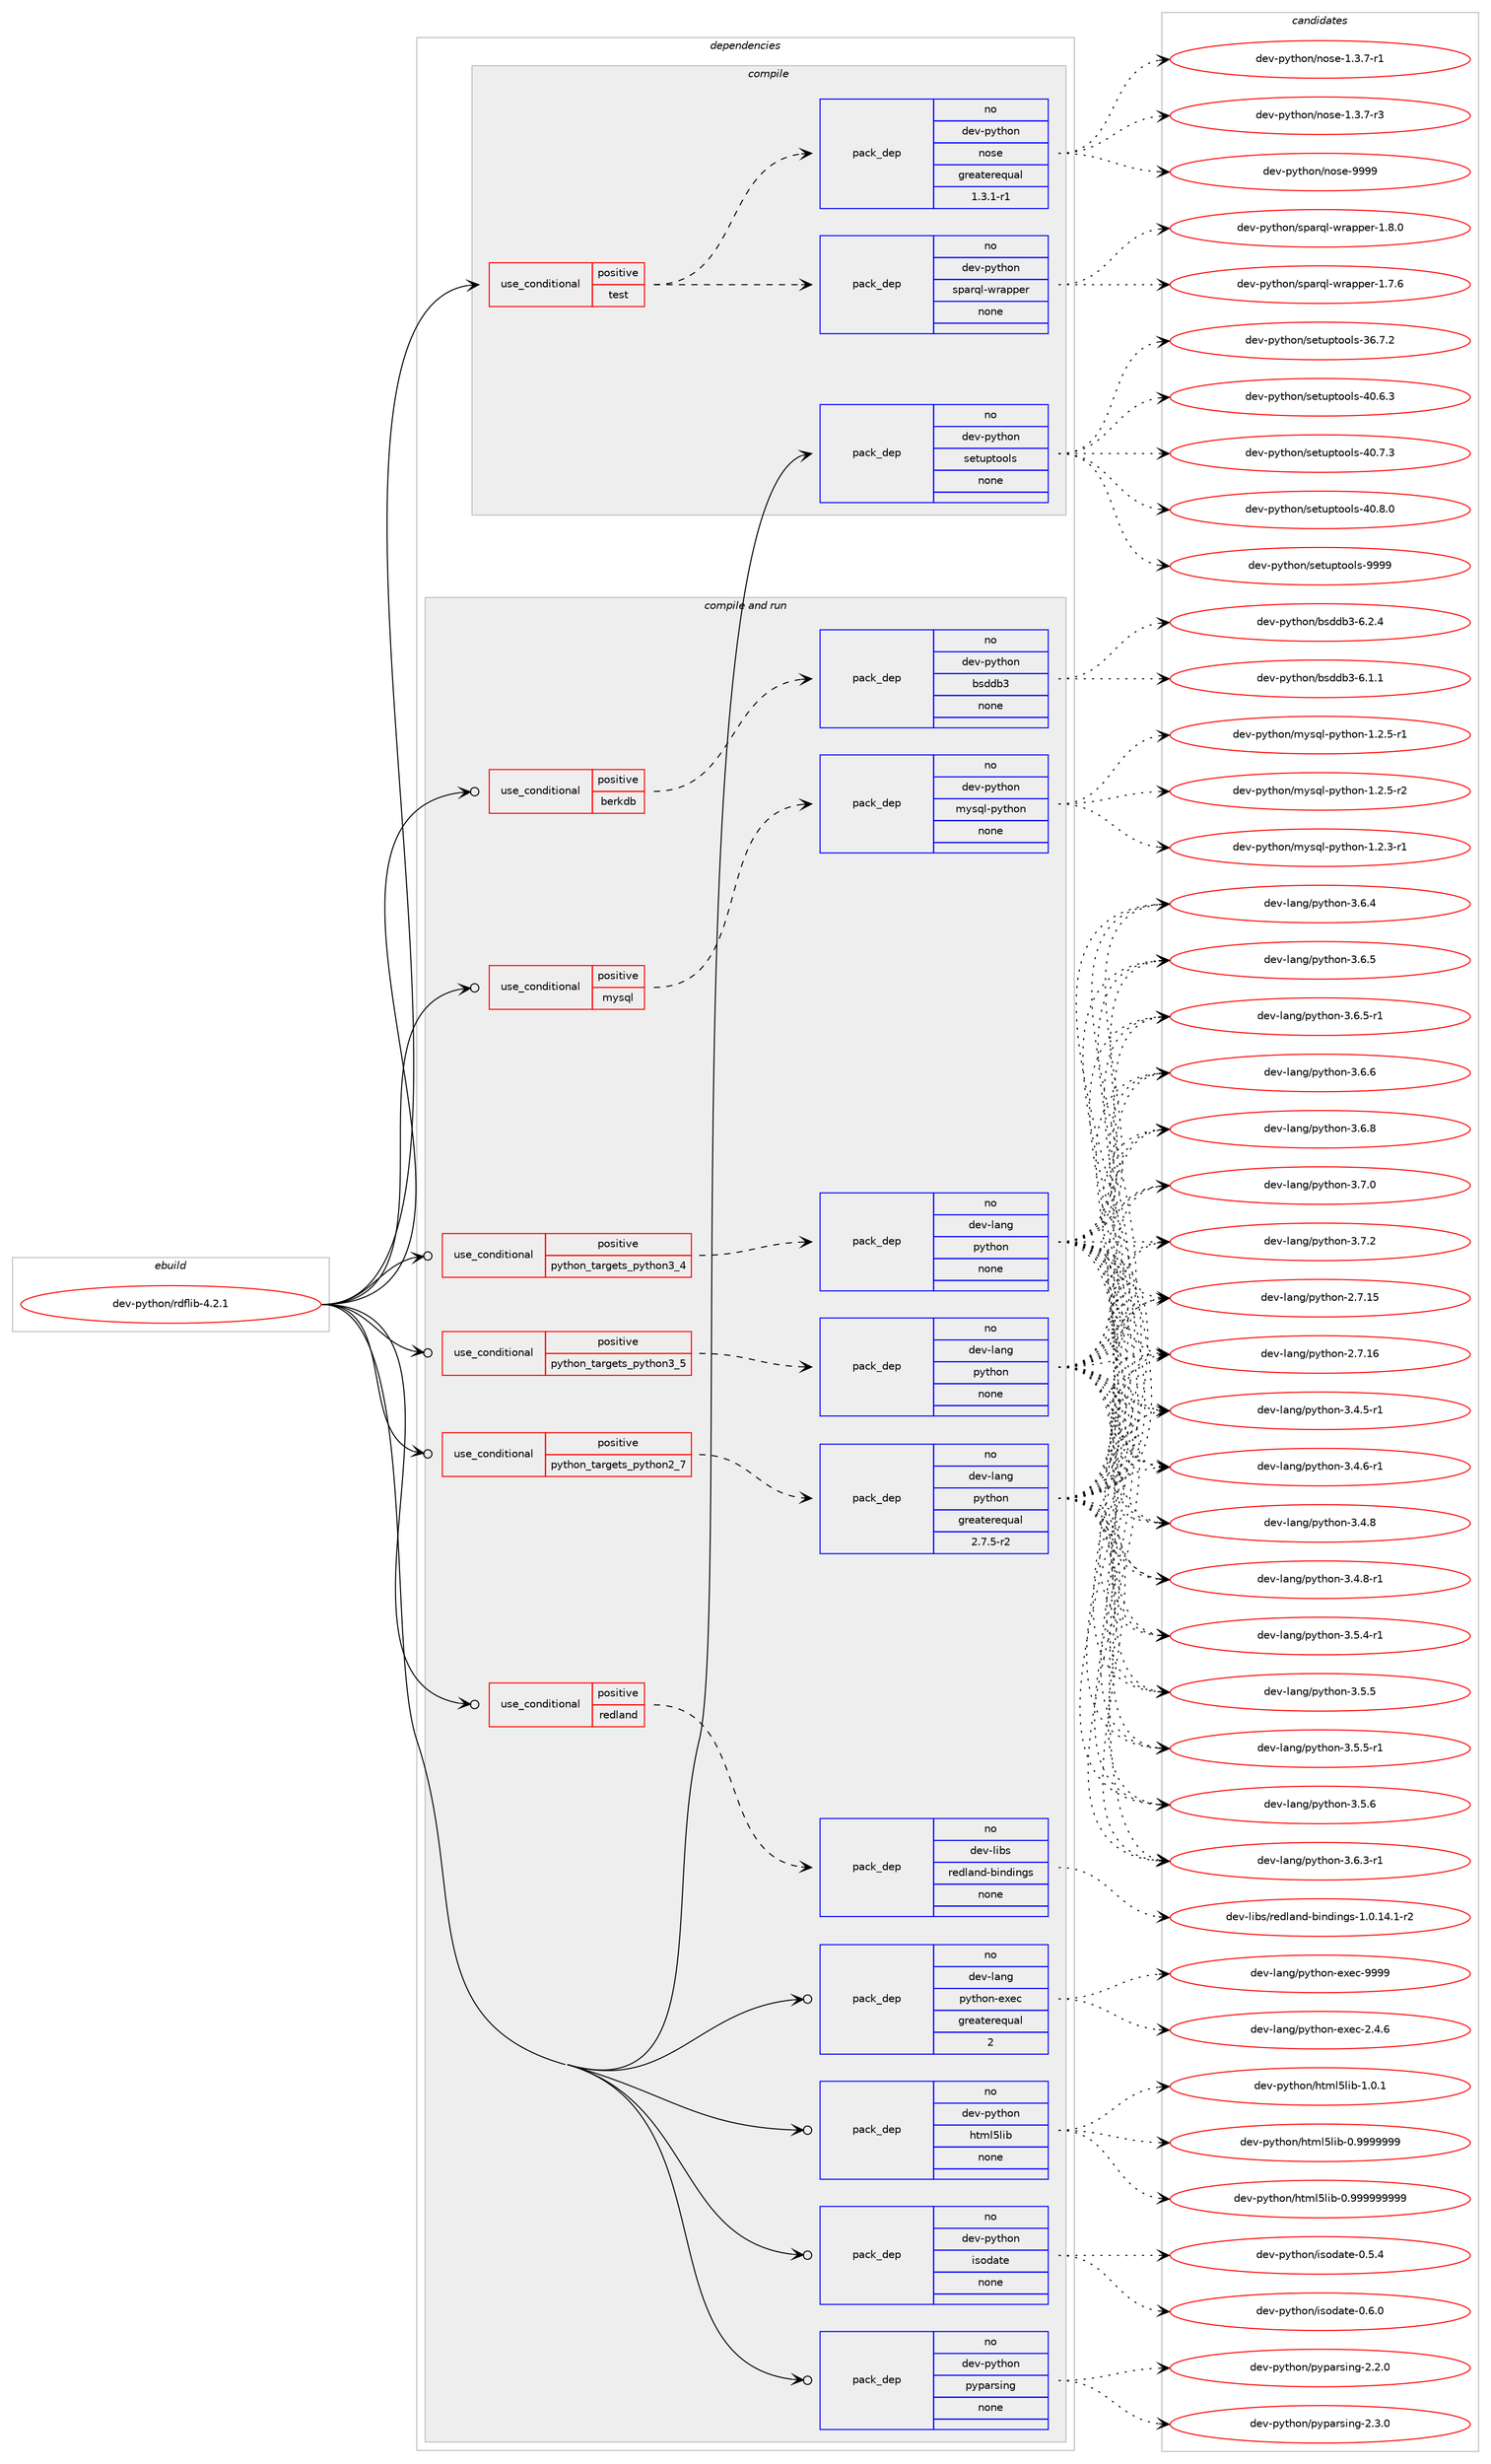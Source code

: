 digraph prolog {

# *************
# Graph options
# *************

newrank=true;
concentrate=true;
compound=true;
graph [rankdir=LR,fontname=Helvetica,fontsize=10,ranksep=1.5];#, ranksep=2.5, nodesep=0.2];
edge  [arrowhead=vee];
node  [fontname=Helvetica,fontsize=10];

# **********
# The ebuild
# **********

subgraph cluster_leftcol {
color=gray;
rank=same;
label=<<i>ebuild</i>>;
id [label="dev-python/rdflib-4.2.1", color=red, width=4, href="../dev-python/rdflib-4.2.1.svg"];
}

# ****************
# The dependencies
# ****************

subgraph cluster_midcol {
color=gray;
label=<<i>dependencies</i>>;
subgraph cluster_compile {
fillcolor="#eeeeee";
style=filled;
label=<<i>compile</i>>;
subgraph cond383567 {
dependency1438304 [label=<<TABLE BORDER="0" CELLBORDER="1" CELLSPACING="0" CELLPADDING="4"><TR><TD ROWSPAN="3" CELLPADDING="10">use_conditional</TD></TR><TR><TD>positive</TD></TR><TR><TD>test</TD></TR></TABLE>>, shape=none, color=red];
subgraph pack1031377 {
dependency1438305 [label=<<TABLE BORDER="0" CELLBORDER="1" CELLSPACING="0" CELLPADDING="4" WIDTH="220"><TR><TD ROWSPAN="6" CELLPADDING="30">pack_dep</TD></TR><TR><TD WIDTH="110">no</TD></TR><TR><TD>dev-python</TD></TR><TR><TD>sparql-wrapper</TD></TR><TR><TD>none</TD></TR><TR><TD></TD></TR></TABLE>>, shape=none, color=blue];
}
dependency1438304:e -> dependency1438305:w [weight=20,style="dashed",arrowhead="vee"];
subgraph pack1031378 {
dependency1438306 [label=<<TABLE BORDER="0" CELLBORDER="1" CELLSPACING="0" CELLPADDING="4" WIDTH="220"><TR><TD ROWSPAN="6" CELLPADDING="30">pack_dep</TD></TR><TR><TD WIDTH="110">no</TD></TR><TR><TD>dev-python</TD></TR><TR><TD>nose</TD></TR><TR><TD>greaterequal</TD></TR><TR><TD>1.3.1-r1</TD></TR></TABLE>>, shape=none, color=blue];
}
dependency1438304:e -> dependency1438306:w [weight=20,style="dashed",arrowhead="vee"];
}
id:e -> dependency1438304:w [weight=20,style="solid",arrowhead="vee"];
subgraph pack1031379 {
dependency1438307 [label=<<TABLE BORDER="0" CELLBORDER="1" CELLSPACING="0" CELLPADDING="4" WIDTH="220"><TR><TD ROWSPAN="6" CELLPADDING="30">pack_dep</TD></TR><TR><TD WIDTH="110">no</TD></TR><TR><TD>dev-python</TD></TR><TR><TD>setuptools</TD></TR><TR><TD>none</TD></TR><TR><TD></TD></TR></TABLE>>, shape=none, color=blue];
}
id:e -> dependency1438307:w [weight=20,style="solid",arrowhead="vee"];
}
subgraph cluster_compileandrun {
fillcolor="#eeeeee";
style=filled;
label=<<i>compile and run</i>>;
subgraph cond383568 {
dependency1438308 [label=<<TABLE BORDER="0" CELLBORDER="1" CELLSPACING="0" CELLPADDING="4"><TR><TD ROWSPAN="3" CELLPADDING="10">use_conditional</TD></TR><TR><TD>positive</TD></TR><TR><TD>berkdb</TD></TR></TABLE>>, shape=none, color=red];
subgraph pack1031380 {
dependency1438309 [label=<<TABLE BORDER="0" CELLBORDER="1" CELLSPACING="0" CELLPADDING="4" WIDTH="220"><TR><TD ROWSPAN="6" CELLPADDING="30">pack_dep</TD></TR><TR><TD WIDTH="110">no</TD></TR><TR><TD>dev-python</TD></TR><TR><TD>bsddb3</TD></TR><TR><TD>none</TD></TR><TR><TD></TD></TR></TABLE>>, shape=none, color=blue];
}
dependency1438308:e -> dependency1438309:w [weight=20,style="dashed",arrowhead="vee"];
}
id:e -> dependency1438308:w [weight=20,style="solid",arrowhead="odotvee"];
subgraph cond383569 {
dependency1438310 [label=<<TABLE BORDER="0" CELLBORDER="1" CELLSPACING="0" CELLPADDING="4"><TR><TD ROWSPAN="3" CELLPADDING="10">use_conditional</TD></TR><TR><TD>positive</TD></TR><TR><TD>mysql</TD></TR></TABLE>>, shape=none, color=red];
subgraph pack1031381 {
dependency1438311 [label=<<TABLE BORDER="0" CELLBORDER="1" CELLSPACING="0" CELLPADDING="4" WIDTH="220"><TR><TD ROWSPAN="6" CELLPADDING="30">pack_dep</TD></TR><TR><TD WIDTH="110">no</TD></TR><TR><TD>dev-python</TD></TR><TR><TD>mysql-python</TD></TR><TR><TD>none</TD></TR><TR><TD></TD></TR></TABLE>>, shape=none, color=blue];
}
dependency1438310:e -> dependency1438311:w [weight=20,style="dashed",arrowhead="vee"];
}
id:e -> dependency1438310:w [weight=20,style="solid",arrowhead="odotvee"];
subgraph cond383570 {
dependency1438312 [label=<<TABLE BORDER="0" CELLBORDER="1" CELLSPACING="0" CELLPADDING="4"><TR><TD ROWSPAN="3" CELLPADDING="10">use_conditional</TD></TR><TR><TD>positive</TD></TR><TR><TD>python_targets_python2_7</TD></TR></TABLE>>, shape=none, color=red];
subgraph pack1031382 {
dependency1438313 [label=<<TABLE BORDER="0" CELLBORDER="1" CELLSPACING="0" CELLPADDING="4" WIDTH="220"><TR><TD ROWSPAN="6" CELLPADDING="30">pack_dep</TD></TR><TR><TD WIDTH="110">no</TD></TR><TR><TD>dev-lang</TD></TR><TR><TD>python</TD></TR><TR><TD>greaterequal</TD></TR><TR><TD>2.7.5-r2</TD></TR></TABLE>>, shape=none, color=blue];
}
dependency1438312:e -> dependency1438313:w [weight=20,style="dashed",arrowhead="vee"];
}
id:e -> dependency1438312:w [weight=20,style="solid",arrowhead="odotvee"];
subgraph cond383571 {
dependency1438314 [label=<<TABLE BORDER="0" CELLBORDER="1" CELLSPACING="0" CELLPADDING="4"><TR><TD ROWSPAN="3" CELLPADDING="10">use_conditional</TD></TR><TR><TD>positive</TD></TR><TR><TD>python_targets_python3_4</TD></TR></TABLE>>, shape=none, color=red];
subgraph pack1031383 {
dependency1438315 [label=<<TABLE BORDER="0" CELLBORDER="1" CELLSPACING="0" CELLPADDING="4" WIDTH="220"><TR><TD ROWSPAN="6" CELLPADDING="30">pack_dep</TD></TR><TR><TD WIDTH="110">no</TD></TR><TR><TD>dev-lang</TD></TR><TR><TD>python</TD></TR><TR><TD>none</TD></TR><TR><TD></TD></TR></TABLE>>, shape=none, color=blue];
}
dependency1438314:e -> dependency1438315:w [weight=20,style="dashed",arrowhead="vee"];
}
id:e -> dependency1438314:w [weight=20,style="solid",arrowhead="odotvee"];
subgraph cond383572 {
dependency1438316 [label=<<TABLE BORDER="0" CELLBORDER="1" CELLSPACING="0" CELLPADDING="4"><TR><TD ROWSPAN="3" CELLPADDING="10">use_conditional</TD></TR><TR><TD>positive</TD></TR><TR><TD>python_targets_python3_5</TD></TR></TABLE>>, shape=none, color=red];
subgraph pack1031384 {
dependency1438317 [label=<<TABLE BORDER="0" CELLBORDER="1" CELLSPACING="0" CELLPADDING="4" WIDTH="220"><TR><TD ROWSPAN="6" CELLPADDING="30">pack_dep</TD></TR><TR><TD WIDTH="110">no</TD></TR><TR><TD>dev-lang</TD></TR><TR><TD>python</TD></TR><TR><TD>none</TD></TR><TR><TD></TD></TR></TABLE>>, shape=none, color=blue];
}
dependency1438316:e -> dependency1438317:w [weight=20,style="dashed",arrowhead="vee"];
}
id:e -> dependency1438316:w [weight=20,style="solid",arrowhead="odotvee"];
subgraph cond383573 {
dependency1438318 [label=<<TABLE BORDER="0" CELLBORDER="1" CELLSPACING="0" CELLPADDING="4"><TR><TD ROWSPAN="3" CELLPADDING="10">use_conditional</TD></TR><TR><TD>positive</TD></TR><TR><TD>redland</TD></TR></TABLE>>, shape=none, color=red];
subgraph pack1031385 {
dependency1438319 [label=<<TABLE BORDER="0" CELLBORDER="1" CELLSPACING="0" CELLPADDING="4" WIDTH="220"><TR><TD ROWSPAN="6" CELLPADDING="30">pack_dep</TD></TR><TR><TD WIDTH="110">no</TD></TR><TR><TD>dev-libs</TD></TR><TR><TD>redland-bindings</TD></TR><TR><TD>none</TD></TR><TR><TD></TD></TR></TABLE>>, shape=none, color=blue];
}
dependency1438318:e -> dependency1438319:w [weight=20,style="dashed",arrowhead="vee"];
}
id:e -> dependency1438318:w [weight=20,style="solid",arrowhead="odotvee"];
subgraph pack1031386 {
dependency1438320 [label=<<TABLE BORDER="0" CELLBORDER="1" CELLSPACING="0" CELLPADDING="4" WIDTH="220"><TR><TD ROWSPAN="6" CELLPADDING="30">pack_dep</TD></TR><TR><TD WIDTH="110">no</TD></TR><TR><TD>dev-lang</TD></TR><TR><TD>python-exec</TD></TR><TR><TD>greaterequal</TD></TR><TR><TD>2</TD></TR></TABLE>>, shape=none, color=blue];
}
id:e -> dependency1438320:w [weight=20,style="solid",arrowhead="odotvee"];
subgraph pack1031387 {
dependency1438321 [label=<<TABLE BORDER="0" CELLBORDER="1" CELLSPACING="0" CELLPADDING="4" WIDTH="220"><TR><TD ROWSPAN="6" CELLPADDING="30">pack_dep</TD></TR><TR><TD WIDTH="110">no</TD></TR><TR><TD>dev-python</TD></TR><TR><TD>html5lib</TD></TR><TR><TD>none</TD></TR><TR><TD></TD></TR></TABLE>>, shape=none, color=blue];
}
id:e -> dependency1438321:w [weight=20,style="solid",arrowhead="odotvee"];
subgraph pack1031388 {
dependency1438322 [label=<<TABLE BORDER="0" CELLBORDER="1" CELLSPACING="0" CELLPADDING="4" WIDTH="220"><TR><TD ROWSPAN="6" CELLPADDING="30">pack_dep</TD></TR><TR><TD WIDTH="110">no</TD></TR><TR><TD>dev-python</TD></TR><TR><TD>isodate</TD></TR><TR><TD>none</TD></TR><TR><TD></TD></TR></TABLE>>, shape=none, color=blue];
}
id:e -> dependency1438322:w [weight=20,style="solid",arrowhead="odotvee"];
subgraph pack1031389 {
dependency1438323 [label=<<TABLE BORDER="0" CELLBORDER="1" CELLSPACING="0" CELLPADDING="4" WIDTH="220"><TR><TD ROWSPAN="6" CELLPADDING="30">pack_dep</TD></TR><TR><TD WIDTH="110">no</TD></TR><TR><TD>dev-python</TD></TR><TR><TD>pyparsing</TD></TR><TR><TD>none</TD></TR><TR><TD></TD></TR></TABLE>>, shape=none, color=blue];
}
id:e -> dependency1438323:w [weight=20,style="solid",arrowhead="odotvee"];
}
subgraph cluster_run {
fillcolor="#eeeeee";
style=filled;
label=<<i>run</i>>;
}
}

# **************
# The candidates
# **************

subgraph cluster_choices {
rank=same;
color=gray;
label=<<i>candidates</i>>;

subgraph choice1031377 {
color=black;
nodesep=1;
choice1001011184511212111610411111047115112971141131084511911497112112101114454946554654 [label="dev-python/sparql-wrapper-1.7.6", color=red, width=4,href="../dev-python/sparql-wrapper-1.7.6.svg"];
choice1001011184511212111610411111047115112971141131084511911497112112101114454946564648 [label="dev-python/sparql-wrapper-1.8.0", color=red, width=4,href="../dev-python/sparql-wrapper-1.8.0.svg"];
dependency1438305:e -> choice1001011184511212111610411111047115112971141131084511911497112112101114454946554654:w [style=dotted,weight="100"];
dependency1438305:e -> choice1001011184511212111610411111047115112971141131084511911497112112101114454946564648:w [style=dotted,weight="100"];
}
subgraph choice1031378 {
color=black;
nodesep=1;
choice10010111845112121116104111110471101111151014549465146554511449 [label="dev-python/nose-1.3.7-r1", color=red, width=4,href="../dev-python/nose-1.3.7-r1.svg"];
choice10010111845112121116104111110471101111151014549465146554511451 [label="dev-python/nose-1.3.7-r3", color=red, width=4,href="../dev-python/nose-1.3.7-r3.svg"];
choice10010111845112121116104111110471101111151014557575757 [label="dev-python/nose-9999", color=red, width=4,href="../dev-python/nose-9999.svg"];
dependency1438306:e -> choice10010111845112121116104111110471101111151014549465146554511449:w [style=dotted,weight="100"];
dependency1438306:e -> choice10010111845112121116104111110471101111151014549465146554511451:w [style=dotted,weight="100"];
dependency1438306:e -> choice10010111845112121116104111110471101111151014557575757:w [style=dotted,weight="100"];
}
subgraph choice1031379 {
color=black;
nodesep=1;
choice100101118451121211161041111104711510111611711211611111110811545515446554650 [label="dev-python/setuptools-36.7.2", color=red, width=4,href="../dev-python/setuptools-36.7.2.svg"];
choice100101118451121211161041111104711510111611711211611111110811545524846544651 [label="dev-python/setuptools-40.6.3", color=red, width=4,href="../dev-python/setuptools-40.6.3.svg"];
choice100101118451121211161041111104711510111611711211611111110811545524846554651 [label="dev-python/setuptools-40.7.3", color=red, width=4,href="../dev-python/setuptools-40.7.3.svg"];
choice100101118451121211161041111104711510111611711211611111110811545524846564648 [label="dev-python/setuptools-40.8.0", color=red, width=4,href="../dev-python/setuptools-40.8.0.svg"];
choice10010111845112121116104111110471151011161171121161111111081154557575757 [label="dev-python/setuptools-9999", color=red, width=4,href="../dev-python/setuptools-9999.svg"];
dependency1438307:e -> choice100101118451121211161041111104711510111611711211611111110811545515446554650:w [style=dotted,weight="100"];
dependency1438307:e -> choice100101118451121211161041111104711510111611711211611111110811545524846544651:w [style=dotted,weight="100"];
dependency1438307:e -> choice100101118451121211161041111104711510111611711211611111110811545524846554651:w [style=dotted,weight="100"];
dependency1438307:e -> choice100101118451121211161041111104711510111611711211611111110811545524846564648:w [style=dotted,weight="100"];
dependency1438307:e -> choice10010111845112121116104111110471151011161171121161111111081154557575757:w [style=dotted,weight="100"];
}
subgraph choice1031380 {
color=black;
nodesep=1;
choice1001011184511212111610411111047981151001009851455446494649 [label="dev-python/bsddb3-6.1.1", color=red, width=4,href="../dev-python/bsddb3-6.1.1.svg"];
choice1001011184511212111610411111047981151001009851455446504652 [label="dev-python/bsddb3-6.2.4", color=red, width=4,href="../dev-python/bsddb3-6.2.4.svg"];
dependency1438309:e -> choice1001011184511212111610411111047981151001009851455446494649:w [style=dotted,weight="100"];
dependency1438309:e -> choice1001011184511212111610411111047981151001009851455446504652:w [style=dotted,weight="100"];
}
subgraph choice1031381 {
color=black;
nodesep=1;
choice1001011184511212111610411111047109121115113108451121211161041111104549465046514511449 [label="dev-python/mysql-python-1.2.3-r1", color=red, width=4,href="../dev-python/mysql-python-1.2.3-r1.svg"];
choice1001011184511212111610411111047109121115113108451121211161041111104549465046534511449 [label="dev-python/mysql-python-1.2.5-r1", color=red, width=4,href="../dev-python/mysql-python-1.2.5-r1.svg"];
choice1001011184511212111610411111047109121115113108451121211161041111104549465046534511450 [label="dev-python/mysql-python-1.2.5-r2", color=red, width=4,href="../dev-python/mysql-python-1.2.5-r2.svg"];
dependency1438311:e -> choice1001011184511212111610411111047109121115113108451121211161041111104549465046514511449:w [style=dotted,weight="100"];
dependency1438311:e -> choice1001011184511212111610411111047109121115113108451121211161041111104549465046534511449:w [style=dotted,weight="100"];
dependency1438311:e -> choice1001011184511212111610411111047109121115113108451121211161041111104549465046534511450:w [style=dotted,weight="100"];
}
subgraph choice1031382 {
color=black;
nodesep=1;
choice10010111845108971101034711212111610411111045504655464953 [label="dev-lang/python-2.7.15", color=red, width=4,href="../dev-lang/python-2.7.15.svg"];
choice10010111845108971101034711212111610411111045504655464954 [label="dev-lang/python-2.7.16", color=red, width=4,href="../dev-lang/python-2.7.16.svg"];
choice1001011184510897110103471121211161041111104551465246534511449 [label="dev-lang/python-3.4.5-r1", color=red, width=4,href="../dev-lang/python-3.4.5-r1.svg"];
choice1001011184510897110103471121211161041111104551465246544511449 [label="dev-lang/python-3.4.6-r1", color=red, width=4,href="../dev-lang/python-3.4.6-r1.svg"];
choice100101118451089711010347112121116104111110455146524656 [label="dev-lang/python-3.4.8", color=red, width=4,href="../dev-lang/python-3.4.8.svg"];
choice1001011184510897110103471121211161041111104551465246564511449 [label="dev-lang/python-3.4.8-r1", color=red, width=4,href="../dev-lang/python-3.4.8-r1.svg"];
choice1001011184510897110103471121211161041111104551465346524511449 [label="dev-lang/python-3.5.4-r1", color=red, width=4,href="../dev-lang/python-3.5.4-r1.svg"];
choice100101118451089711010347112121116104111110455146534653 [label="dev-lang/python-3.5.5", color=red, width=4,href="../dev-lang/python-3.5.5.svg"];
choice1001011184510897110103471121211161041111104551465346534511449 [label="dev-lang/python-3.5.5-r1", color=red, width=4,href="../dev-lang/python-3.5.5-r1.svg"];
choice100101118451089711010347112121116104111110455146534654 [label="dev-lang/python-3.5.6", color=red, width=4,href="../dev-lang/python-3.5.6.svg"];
choice1001011184510897110103471121211161041111104551465446514511449 [label="dev-lang/python-3.6.3-r1", color=red, width=4,href="../dev-lang/python-3.6.3-r1.svg"];
choice100101118451089711010347112121116104111110455146544652 [label="dev-lang/python-3.6.4", color=red, width=4,href="../dev-lang/python-3.6.4.svg"];
choice100101118451089711010347112121116104111110455146544653 [label="dev-lang/python-3.6.5", color=red, width=4,href="../dev-lang/python-3.6.5.svg"];
choice1001011184510897110103471121211161041111104551465446534511449 [label="dev-lang/python-3.6.5-r1", color=red, width=4,href="../dev-lang/python-3.6.5-r1.svg"];
choice100101118451089711010347112121116104111110455146544654 [label="dev-lang/python-3.6.6", color=red, width=4,href="../dev-lang/python-3.6.6.svg"];
choice100101118451089711010347112121116104111110455146544656 [label="dev-lang/python-3.6.8", color=red, width=4,href="../dev-lang/python-3.6.8.svg"];
choice100101118451089711010347112121116104111110455146554648 [label="dev-lang/python-3.7.0", color=red, width=4,href="../dev-lang/python-3.7.0.svg"];
choice100101118451089711010347112121116104111110455146554650 [label="dev-lang/python-3.7.2", color=red, width=4,href="../dev-lang/python-3.7.2.svg"];
dependency1438313:e -> choice10010111845108971101034711212111610411111045504655464953:w [style=dotted,weight="100"];
dependency1438313:e -> choice10010111845108971101034711212111610411111045504655464954:w [style=dotted,weight="100"];
dependency1438313:e -> choice1001011184510897110103471121211161041111104551465246534511449:w [style=dotted,weight="100"];
dependency1438313:e -> choice1001011184510897110103471121211161041111104551465246544511449:w [style=dotted,weight="100"];
dependency1438313:e -> choice100101118451089711010347112121116104111110455146524656:w [style=dotted,weight="100"];
dependency1438313:e -> choice1001011184510897110103471121211161041111104551465246564511449:w [style=dotted,weight="100"];
dependency1438313:e -> choice1001011184510897110103471121211161041111104551465346524511449:w [style=dotted,weight="100"];
dependency1438313:e -> choice100101118451089711010347112121116104111110455146534653:w [style=dotted,weight="100"];
dependency1438313:e -> choice1001011184510897110103471121211161041111104551465346534511449:w [style=dotted,weight="100"];
dependency1438313:e -> choice100101118451089711010347112121116104111110455146534654:w [style=dotted,weight="100"];
dependency1438313:e -> choice1001011184510897110103471121211161041111104551465446514511449:w [style=dotted,weight="100"];
dependency1438313:e -> choice100101118451089711010347112121116104111110455146544652:w [style=dotted,weight="100"];
dependency1438313:e -> choice100101118451089711010347112121116104111110455146544653:w [style=dotted,weight="100"];
dependency1438313:e -> choice1001011184510897110103471121211161041111104551465446534511449:w [style=dotted,weight="100"];
dependency1438313:e -> choice100101118451089711010347112121116104111110455146544654:w [style=dotted,weight="100"];
dependency1438313:e -> choice100101118451089711010347112121116104111110455146544656:w [style=dotted,weight="100"];
dependency1438313:e -> choice100101118451089711010347112121116104111110455146554648:w [style=dotted,weight="100"];
dependency1438313:e -> choice100101118451089711010347112121116104111110455146554650:w [style=dotted,weight="100"];
}
subgraph choice1031383 {
color=black;
nodesep=1;
choice10010111845108971101034711212111610411111045504655464953 [label="dev-lang/python-2.7.15", color=red, width=4,href="../dev-lang/python-2.7.15.svg"];
choice10010111845108971101034711212111610411111045504655464954 [label="dev-lang/python-2.7.16", color=red, width=4,href="../dev-lang/python-2.7.16.svg"];
choice1001011184510897110103471121211161041111104551465246534511449 [label="dev-lang/python-3.4.5-r1", color=red, width=4,href="../dev-lang/python-3.4.5-r1.svg"];
choice1001011184510897110103471121211161041111104551465246544511449 [label="dev-lang/python-3.4.6-r1", color=red, width=4,href="../dev-lang/python-3.4.6-r1.svg"];
choice100101118451089711010347112121116104111110455146524656 [label="dev-lang/python-3.4.8", color=red, width=4,href="../dev-lang/python-3.4.8.svg"];
choice1001011184510897110103471121211161041111104551465246564511449 [label="dev-lang/python-3.4.8-r1", color=red, width=4,href="../dev-lang/python-3.4.8-r1.svg"];
choice1001011184510897110103471121211161041111104551465346524511449 [label="dev-lang/python-3.5.4-r1", color=red, width=4,href="../dev-lang/python-3.5.4-r1.svg"];
choice100101118451089711010347112121116104111110455146534653 [label="dev-lang/python-3.5.5", color=red, width=4,href="../dev-lang/python-3.5.5.svg"];
choice1001011184510897110103471121211161041111104551465346534511449 [label="dev-lang/python-3.5.5-r1", color=red, width=4,href="../dev-lang/python-3.5.5-r1.svg"];
choice100101118451089711010347112121116104111110455146534654 [label="dev-lang/python-3.5.6", color=red, width=4,href="../dev-lang/python-3.5.6.svg"];
choice1001011184510897110103471121211161041111104551465446514511449 [label="dev-lang/python-3.6.3-r1", color=red, width=4,href="../dev-lang/python-3.6.3-r1.svg"];
choice100101118451089711010347112121116104111110455146544652 [label="dev-lang/python-3.6.4", color=red, width=4,href="../dev-lang/python-3.6.4.svg"];
choice100101118451089711010347112121116104111110455146544653 [label="dev-lang/python-3.6.5", color=red, width=4,href="../dev-lang/python-3.6.5.svg"];
choice1001011184510897110103471121211161041111104551465446534511449 [label="dev-lang/python-3.6.5-r1", color=red, width=4,href="../dev-lang/python-3.6.5-r1.svg"];
choice100101118451089711010347112121116104111110455146544654 [label="dev-lang/python-3.6.6", color=red, width=4,href="../dev-lang/python-3.6.6.svg"];
choice100101118451089711010347112121116104111110455146544656 [label="dev-lang/python-3.6.8", color=red, width=4,href="../dev-lang/python-3.6.8.svg"];
choice100101118451089711010347112121116104111110455146554648 [label="dev-lang/python-3.7.0", color=red, width=4,href="../dev-lang/python-3.7.0.svg"];
choice100101118451089711010347112121116104111110455146554650 [label="dev-lang/python-3.7.2", color=red, width=4,href="../dev-lang/python-3.7.2.svg"];
dependency1438315:e -> choice10010111845108971101034711212111610411111045504655464953:w [style=dotted,weight="100"];
dependency1438315:e -> choice10010111845108971101034711212111610411111045504655464954:w [style=dotted,weight="100"];
dependency1438315:e -> choice1001011184510897110103471121211161041111104551465246534511449:w [style=dotted,weight="100"];
dependency1438315:e -> choice1001011184510897110103471121211161041111104551465246544511449:w [style=dotted,weight="100"];
dependency1438315:e -> choice100101118451089711010347112121116104111110455146524656:w [style=dotted,weight="100"];
dependency1438315:e -> choice1001011184510897110103471121211161041111104551465246564511449:w [style=dotted,weight="100"];
dependency1438315:e -> choice1001011184510897110103471121211161041111104551465346524511449:w [style=dotted,weight="100"];
dependency1438315:e -> choice100101118451089711010347112121116104111110455146534653:w [style=dotted,weight="100"];
dependency1438315:e -> choice1001011184510897110103471121211161041111104551465346534511449:w [style=dotted,weight="100"];
dependency1438315:e -> choice100101118451089711010347112121116104111110455146534654:w [style=dotted,weight="100"];
dependency1438315:e -> choice1001011184510897110103471121211161041111104551465446514511449:w [style=dotted,weight="100"];
dependency1438315:e -> choice100101118451089711010347112121116104111110455146544652:w [style=dotted,weight="100"];
dependency1438315:e -> choice100101118451089711010347112121116104111110455146544653:w [style=dotted,weight="100"];
dependency1438315:e -> choice1001011184510897110103471121211161041111104551465446534511449:w [style=dotted,weight="100"];
dependency1438315:e -> choice100101118451089711010347112121116104111110455146544654:w [style=dotted,weight="100"];
dependency1438315:e -> choice100101118451089711010347112121116104111110455146544656:w [style=dotted,weight="100"];
dependency1438315:e -> choice100101118451089711010347112121116104111110455146554648:w [style=dotted,weight="100"];
dependency1438315:e -> choice100101118451089711010347112121116104111110455146554650:w [style=dotted,weight="100"];
}
subgraph choice1031384 {
color=black;
nodesep=1;
choice10010111845108971101034711212111610411111045504655464953 [label="dev-lang/python-2.7.15", color=red, width=4,href="../dev-lang/python-2.7.15.svg"];
choice10010111845108971101034711212111610411111045504655464954 [label="dev-lang/python-2.7.16", color=red, width=4,href="../dev-lang/python-2.7.16.svg"];
choice1001011184510897110103471121211161041111104551465246534511449 [label="dev-lang/python-3.4.5-r1", color=red, width=4,href="../dev-lang/python-3.4.5-r1.svg"];
choice1001011184510897110103471121211161041111104551465246544511449 [label="dev-lang/python-3.4.6-r1", color=red, width=4,href="../dev-lang/python-3.4.6-r1.svg"];
choice100101118451089711010347112121116104111110455146524656 [label="dev-lang/python-3.4.8", color=red, width=4,href="../dev-lang/python-3.4.8.svg"];
choice1001011184510897110103471121211161041111104551465246564511449 [label="dev-lang/python-3.4.8-r1", color=red, width=4,href="../dev-lang/python-3.4.8-r1.svg"];
choice1001011184510897110103471121211161041111104551465346524511449 [label="dev-lang/python-3.5.4-r1", color=red, width=4,href="../dev-lang/python-3.5.4-r1.svg"];
choice100101118451089711010347112121116104111110455146534653 [label="dev-lang/python-3.5.5", color=red, width=4,href="../dev-lang/python-3.5.5.svg"];
choice1001011184510897110103471121211161041111104551465346534511449 [label="dev-lang/python-3.5.5-r1", color=red, width=4,href="../dev-lang/python-3.5.5-r1.svg"];
choice100101118451089711010347112121116104111110455146534654 [label="dev-lang/python-3.5.6", color=red, width=4,href="../dev-lang/python-3.5.6.svg"];
choice1001011184510897110103471121211161041111104551465446514511449 [label="dev-lang/python-3.6.3-r1", color=red, width=4,href="../dev-lang/python-3.6.3-r1.svg"];
choice100101118451089711010347112121116104111110455146544652 [label="dev-lang/python-3.6.4", color=red, width=4,href="../dev-lang/python-3.6.4.svg"];
choice100101118451089711010347112121116104111110455146544653 [label="dev-lang/python-3.6.5", color=red, width=4,href="../dev-lang/python-3.6.5.svg"];
choice1001011184510897110103471121211161041111104551465446534511449 [label="dev-lang/python-3.6.5-r1", color=red, width=4,href="../dev-lang/python-3.6.5-r1.svg"];
choice100101118451089711010347112121116104111110455146544654 [label="dev-lang/python-3.6.6", color=red, width=4,href="../dev-lang/python-3.6.6.svg"];
choice100101118451089711010347112121116104111110455146544656 [label="dev-lang/python-3.6.8", color=red, width=4,href="../dev-lang/python-3.6.8.svg"];
choice100101118451089711010347112121116104111110455146554648 [label="dev-lang/python-3.7.0", color=red, width=4,href="../dev-lang/python-3.7.0.svg"];
choice100101118451089711010347112121116104111110455146554650 [label="dev-lang/python-3.7.2", color=red, width=4,href="../dev-lang/python-3.7.2.svg"];
dependency1438317:e -> choice10010111845108971101034711212111610411111045504655464953:w [style=dotted,weight="100"];
dependency1438317:e -> choice10010111845108971101034711212111610411111045504655464954:w [style=dotted,weight="100"];
dependency1438317:e -> choice1001011184510897110103471121211161041111104551465246534511449:w [style=dotted,weight="100"];
dependency1438317:e -> choice1001011184510897110103471121211161041111104551465246544511449:w [style=dotted,weight="100"];
dependency1438317:e -> choice100101118451089711010347112121116104111110455146524656:w [style=dotted,weight="100"];
dependency1438317:e -> choice1001011184510897110103471121211161041111104551465246564511449:w [style=dotted,weight="100"];
dependency1438317:e -> choice1001011184510897110103471121211161041111104551465346524511449:w [style=dotted,weight="100"];
dependency1438317:e -> choice100101118451089711010347112121116104111110455146534653:w [style=dotted,weight="100"];
dependency1438317:e -> choice1001011184510897110103471121211161041111104551465346534511449:w [style=dotted,weight="100"];
dependency1438317:e -> choice100101118451089711010347112121116104111110455146534654:w [style=dotted,weight="100"];
dependency1438317:e -> choice1001011184510897110103471121211161041111104551465446514511449:w [style=dotted,weight="100"];
dependency1438317:e -> choice100101118451089711010347112121116104111110455146544652:w [style=dotted,weight="100"];
dependency1438317:e -> choice100101118451089711010347112121116104111110455146544653:w [style=dotted,weight="100"];
dependency1438317:e -> choice1001011184510897110103471121211161041111104551465446534511449:w [style=dotted,weight="100"];
dependency1438317:e -> choice100101118451089711010347112121116104111110455146544654:w [style=dotted,weight="100"];
dependency1438317:e -> choice100101118451089711010347112121116104111110455146544656:w [style=dotted,weight="100"];
dependency1438317:e -> choice100101118451089711010347112121116104111110455146554648:w [style=dotted,weight="100"];
dependency1438317:e -> choice100101118451089711010347112121116104111110455146554650:w [style=dotted,weight="100"];
}
subgraph choice1031385 {
color=black;
nodesep=1;
choice1001011184510810598115471141011001089711010045981051101001051101031154549464846495246494511450 [label="dev-libs/redland-bindings-1.0.14.1-r2", color=red, width=4,href="../dev-libs/redland-bindings-1.0.14.1-r2.svg"];
dependency1438319:e -> choice1001011184510810598115471141011001089711010045981051101001051101031154549464846495246494511450:w [style=dotted,weight="100"];
}
subgraph choice1031386 {
color=black;
nodesep=1;
choice1001011184510897110103471121211161041111104510112010199455046524654 [label="dev-lang/python-exec-2.4.6", color=red, width=4,href="../dev-lang/python-exec-2.4.6.svg"];
choice10010111845108971101034711212111610411111045101120101994557575757 [label="dev-lang/python-exec-9999", color=red, width=4,href="../dev-lang/python-exec-9999.svg"];
dependency1438320:e -> choice1001011184510897110103471121211161041111104510112010199455046524654:w [style=dotted,weight="100"];
dependency1438320:e -> choice10010111845108971101034711212111610411111045101120101994557575757:w [style=dotted,weight="100"];
}
subgraph choice1031387 {
color=black;
nodesep=1;
choice1001011184511212111610411111047104116109108531081059845484657575757575757 [label="dev-python/html5lib-0.9999999", color=red, width=4,href="../dev-python/html5lib-0.9999999.svg"];
choice10010111845112121116104111110471041161091085310810598454846575757575757575757 [label="dev-python/html5lib-0.999999999", color=red, width=4,href="../dev-python/html5lib-0.999999999.svg"];
choice10010111845112121116104111110471041161091085310810598454946484649 [label="dev-python/html5lib-1.0.1", color=red, width=4,href="../dev-python/html5lib-1.0.1.svg"];
dependency1438321:e -> choice1001011184511212111610411111047104116109108531081059845484657575757575757:w [style=dotted,weight="100"];
dependency1438321:e -> choice10010111845112121116104111110471041161091085310810598454846575757575757575757:w [style=dotted,weight="100"];
dependency1438321:e -> choice10010111845112121116104111110471041161091085310810598454946484649:w [style=dotted,weight="100"];
}
subgraph choice1031388 {
color=black;
nodesep=1;
choice100101118451121211161041111104710511511110097116101454846534652 [label="dev-python/isodate-0.5.4", color=red, width=4,href="../dev-python/isodate-0.5.4.svg"];
choice100101118451121211161041111104710511511110097116101454846544648 [label="dev-python/isodate-0.6.0", color=red, width=4,href="../dev-python/isodate-0.6.0.svg"];
dependency1438322:e -> choice100101118451121211161041111104710511511110097116101454846534652:w [style=dotted,weight="100"];
dependency1438322:e -> choice100101118451121211161041111104710511511110097116101454846544648:w [style=dotted,weight="100"];
}
subgraph choice1031389 {
color=black;
nodesep=1;
choice100101118451121211161041111104711212111297114115105110103455046504648 [label="dev-python/pyparsing-2.2.0", color=red, width=4,href="../dev-python/pyparsing-2.2.0.svg"];
choice100101118451121211161041111104711212111297114115105110103455046514648 [label="dev-python/pyparsing-2.3.0", color=red, width=4,href="../dev-python/pyparsing-2.3.0.svg"];
dependency1438323:e -> choice100101118451121211161041111104711212111297114115105110103455046504648:w [style=dotted,weight="100"];
dependency1438323:e -> choice100101118451121211161041111104711212111297114115105110103455046514648:w [style=dotted,weight="100"];
}
}

}
